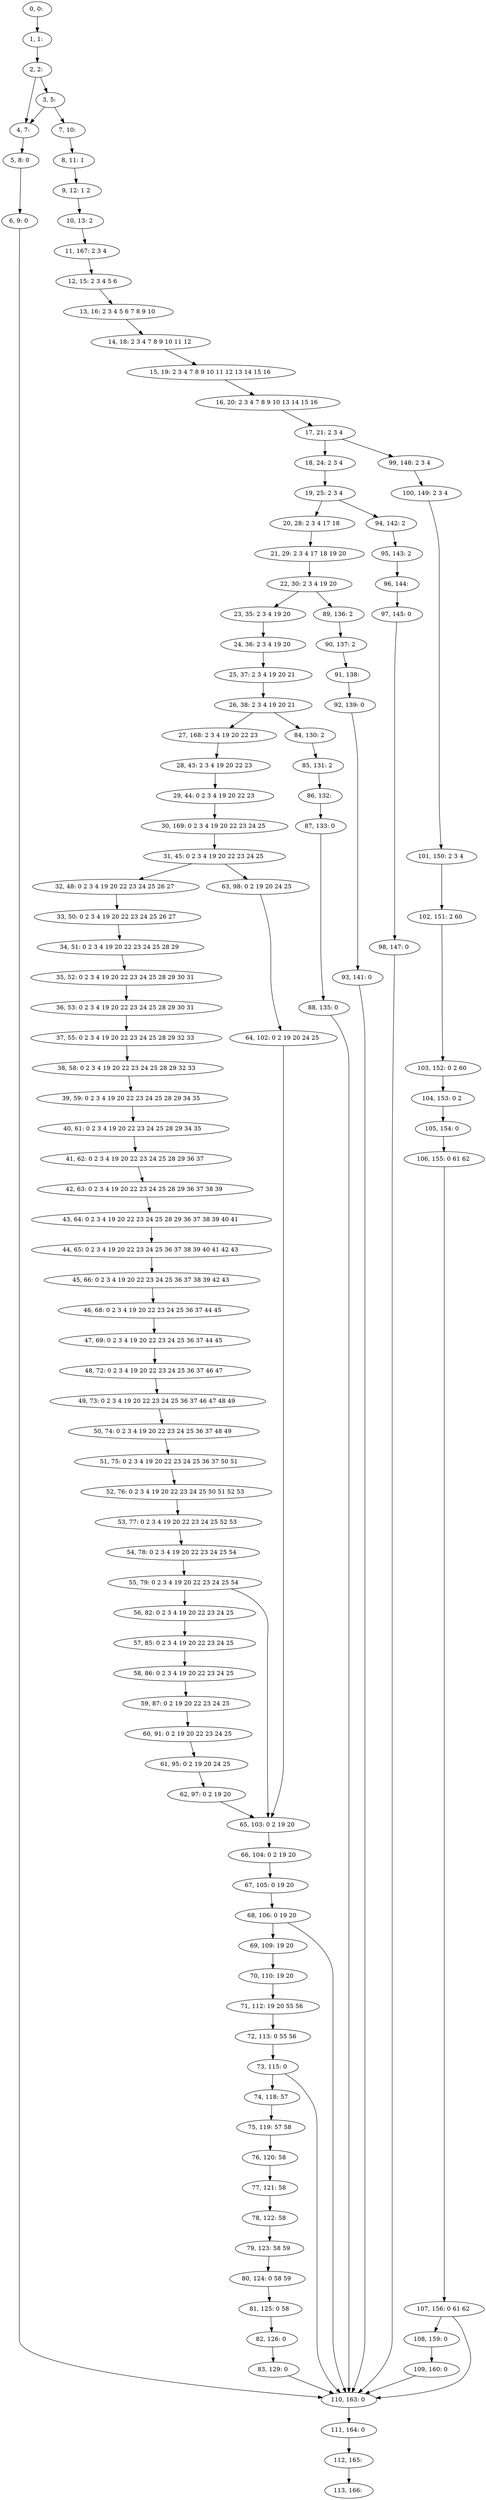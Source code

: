 digraph G {
0[label="0, 0: "];
1[label="1, 1: "];
2[label="2, 2: "];
3[label="3, 5: "];
4[label="4, 7: "];
5[label="5, 8: 0 "];
6[label="6, 9: 0 "];
7[label="7, 10: "];
8[label="8, 11: 1 "];
9[label="9, 12: 1 2 "];
10[label="10, 13: 2 "];
11[label="11, 167: 2 3 4 "];
12[label="12, 15: 2 3 4 5 6 "];
13[label="13, 16: 2 3 4 5 6 7 8 9 10 "];
14[label="14, 18: 2 3 4 7 8 9 10 11 12 "];
15[label="15, 19: 2 3 4 7 8 9 10 11 12 13 14 15 16 "];
16[label="16, 20: 2 3 4 7 8 9 10 13 14 15 16 "];
17[label="17, 21: 2 3 4 "];
18[label="18, 24: 2 3 4 "];
19[label="19, 25: 2 3 4 "];
20[label="20, 28: 2 3 4 17 18 "];
21[label="21, 29: 2 3 4 17 18 19 20 "];
22[label="22, 30: 2 3 4 19 20 "];
23[label="23, 35: 2 3 4 19 20 "];
24[label="24, 36: 2 3 4 19 20 "];
25[label="25, 37: 2 3 4 19 20 21 "];
26[label="26, 38: 2 3 4 19 20 21 "];
27[label="27, 168: 2 3 4 19 20 22 23 "];
28[label="28, 43: 2 3 4 19 20 22 23 "];
29[label="29, 44: 0 2 3 4 19 20 22 23 "];
30[label="30, 169: 0 2 3 4 19 20 22 23 24 25 "];
31[label="31, 45: 0 2 3 4 19 20 22 23 24 25 "];
32[label="32, 48: 0 2 3 4 19 20 22 23 24 25 26 27 "];
33[label="33, 50: 0 2 3 4 19 20 22 23 24 25 26 27 "];
34[label="34, 51: 0 2 3 4 19 20 22 23 24 25 28 29 "];
35[label="35, 52: 0 2 3 4 19 20 22 23 24 25 28 29 30 31 "];
36[label="36, 53: 0 2 3 4 19 20 22 23 24 25 28 29 30 31 "];
37[label="37, 55: 0 2 3 4 19 20 22 23 24 25 28 29 32 33 "];
38[label="38, 58: 0 2 3 4 19 20 22 23 24 25 28 29 32 33 "];
39[label="39, 59: 0 2 3 4 19 20 22 23 24 25 28 29 34 35 "];
40[label="40, 61: 0 2 3 4 19 20 22 23 24 25 28 29 34 35 "];
41[label="41, 62: 0 2 3 4 19 20 22 23 24 25 28 29 36 37 "];
42[label="42, 63: 0 2 3 4 19 20 22 23 24 25 28 29 36 37 38 39 "];
43[label="43, 64: 0 2 3 4 19 20 22 23 24 25 28 29 36 37 38 39 40 41 "];
44[label="44, 65: 0 2 3 4 19 20 22 23 24 25 36 37 38 39 40 41 42 43 "];
45[label="45, 66: 0 2 3 4 19 20 22 23 24 25 36 37 38 39 42 43 "];
46[label="46, 68: 0 2 3 4 19 20 22 23 24 25 36 37 44 45 "];
47[label="47, 69: 0 2 3 4 19 20 22 23 24 25 36 37 44 45 "];
48[label="48, 72: 0 2 3 4 19 20 22 23 24 25 36 37 46 47 "];
49[label="49, 73: 0 2 3 4 19 20 22 23 24 25 36 37 46 47 48 49 "];
50[label="50, 74: 0 2 3 4 19 20 22 23 24 25 36 37 48 49 "];
51[label="51, 75: 0 2 3 4 19 20 22 23 24 25 36 37 50 51 "];
52[label="52, 76: 0 2 3 4 19 20 22 23 24 25 50 51 52 53 "];
53[label="53, 77: 0 2 3 4 19 20 22 23 24 25 52 53 "];
54[label="54, 78: 0 2 3 4 19 20 22 23 24 25 54 "];
55[label="55, 79: 0 2 3 4 19 20 22 23 24 25 54 "];
56[label="56, 82: 0 2 3 4 19 20 22 23 24 25 "];
57[label="57, 85: 0 2 3 4 19 20 22 23 24 25 "];
58[label="58, 86: 0 2 3 4 19 20 22 23 24 25 "];
59[label="59, 87: 0 2 19 20 22 23 24 25 "];
60[label="60, 91: 0 2 19 20 22 23 24 25 "];
61[label="61, 95: 0 2 19 20 24 25 "];
62[label="62, 97: 0 2 19 20 "];
63[label="63, 98: 0 2 19 20 24 25 "];
64[label="64, 102: 0 2 19 20 24 25 "];
65[label="65, 103: 0 2 19 20 "];
66[label="66, 104: 0 2 19 20 "];
67[label="67, 105: 0 19 20 "];
68[label="68, 106: 0 19 20 "];
69[label="69, 109: 19 20 "];
70[label="70, 110: 19 20 "];
71[label="71, 112: 19 20 55 56 "];
72[label="72, 113: 0 55 56 "];
73[label="73, 115: 0 "];
74[label="74, 118: 57 "];
75[label="75, 119: 57 58 "];
76[label="76, 120: 58 "];
77[label="77, 121: 58 "];
78[label="78, 122: 58 "];
79[label="79, 123: 58 59 "];
80[label="80, 124: 0 58 59 "];
81[label="81, 125: 0 58 "];
82[label="82, 126: 0 "];
83[label="83, 129: 0 "];
84[label="84, 130: 2 "];
85[label="85, 131: 2 "];
86[label="86, 132: "];
87[label="87, 133: 0 "];
88[label="88, 135: 0 "];
89[label="89, 136: 2 "];
90[label="90, 137: 2 "];
91[label="91, 138: "];
92[label="92, 139: 0 "];
93[label="93, 141: 0 "];
94[label="94, 142: 2 "];
95[label="95, 143: 2 "];
96[label="96, 144: "];
97[label="97, 145: 0 "];
98[label="98, 147: 0 "];
99[label="99, 148: 2 3 4 "];
100[label="100, 149: 2 3 4 "];
101[label="101, 150: 2 3 4 "];
102[label="102, 151: 2 60 "];
103[label="103, 152: 0 2 60 "];
104[label="104, 153: 0 2 "];
105[label="105, 154: 0 "];
106[label="106, 155: 0 61 62 "];
107[label="107, 156: 0 61 62 "];
108[label="108, 159: 0 "];
109[label="109, 160: 0 "];
110[label="110, 163: 0 "];
111[label="111, 164: 0 "];
112[label="112, 165: "];
113[label="113, 166: "];
0->1 ;
1->2 ;
2->3 ;
2->4 ;
3->4 ;
3->7 ;
4->5 ;
5->6 ;
6->110 ;
7->8 ;
8->9 ;
9->10 ;
10->11 ;
11->12 ;
12->13 ;
13->14 ;
14->15 ;
15->16 ;
16->17 ;
17->18 ;
17->99 ;
18->19 ;
19->20 ;
19->94 ;
20->21 ;
21->22 ;
22->23 ;
22->89 ;
23->24 ;
24->25 ;
25->26 ;
26->27 ;
26->84 ;
27->28 ;
28->29 ;
29->30 ;
30->31 ;
31->32 ;
31->63 ;
32->33 ;
33->34 ;
34->35 ;
35->36 ;
36->37 ;
37->38 ;
38->39 ;
39->40 ;
40->41 ;
41->42 ;
42->43 ;
43->44 ;
44->45 ;
45->46 ;
46->47 ;
47->48 ;
48->49 ;
49->50 ;
50->51 ;
51->52 ;
52->53 ;
53->54 ;
54->55 ;
55->56 ;
55->65 ;
56->57 ;
57->58 ;
58->59 ;
59->60 ;
60->61 ;
61->62 ;
62->65 ;
63->64 ;
64->65 ;
65->66 ;
66->67 ;
67->68 ;
68->69 ;
68->110 ;
69->70 ;
70->71 ;
71->72 ;
72->73 ;
73->74 ;
73->110 ;
74->75 ;
75->76 ;
76->77 ;
77->78 ;
78->79 ;
79->80 ;
80->81 ;
81->82 ;
82->83 ;
83->110 ;
84->85 ;
85->86 ;
86->87 ;
87->88 ;
88->110 ;
89->90 ;
90->91 ;
91->92 ;
92->93 ;
93->110 ;
94->95 ;
95->96 ;
96->97 ;
97->98 ;
98->110 ;
99->100 ;
100->101 ;
101->102 ;
102->103 ;
103->104 ;
104->105 ;
105->106 ;
106->107 ;
107->108 ;
107->110 ;
108->109 ;
109->110 ;
110->111 ;
111->112 ;
112->113 ;
}
